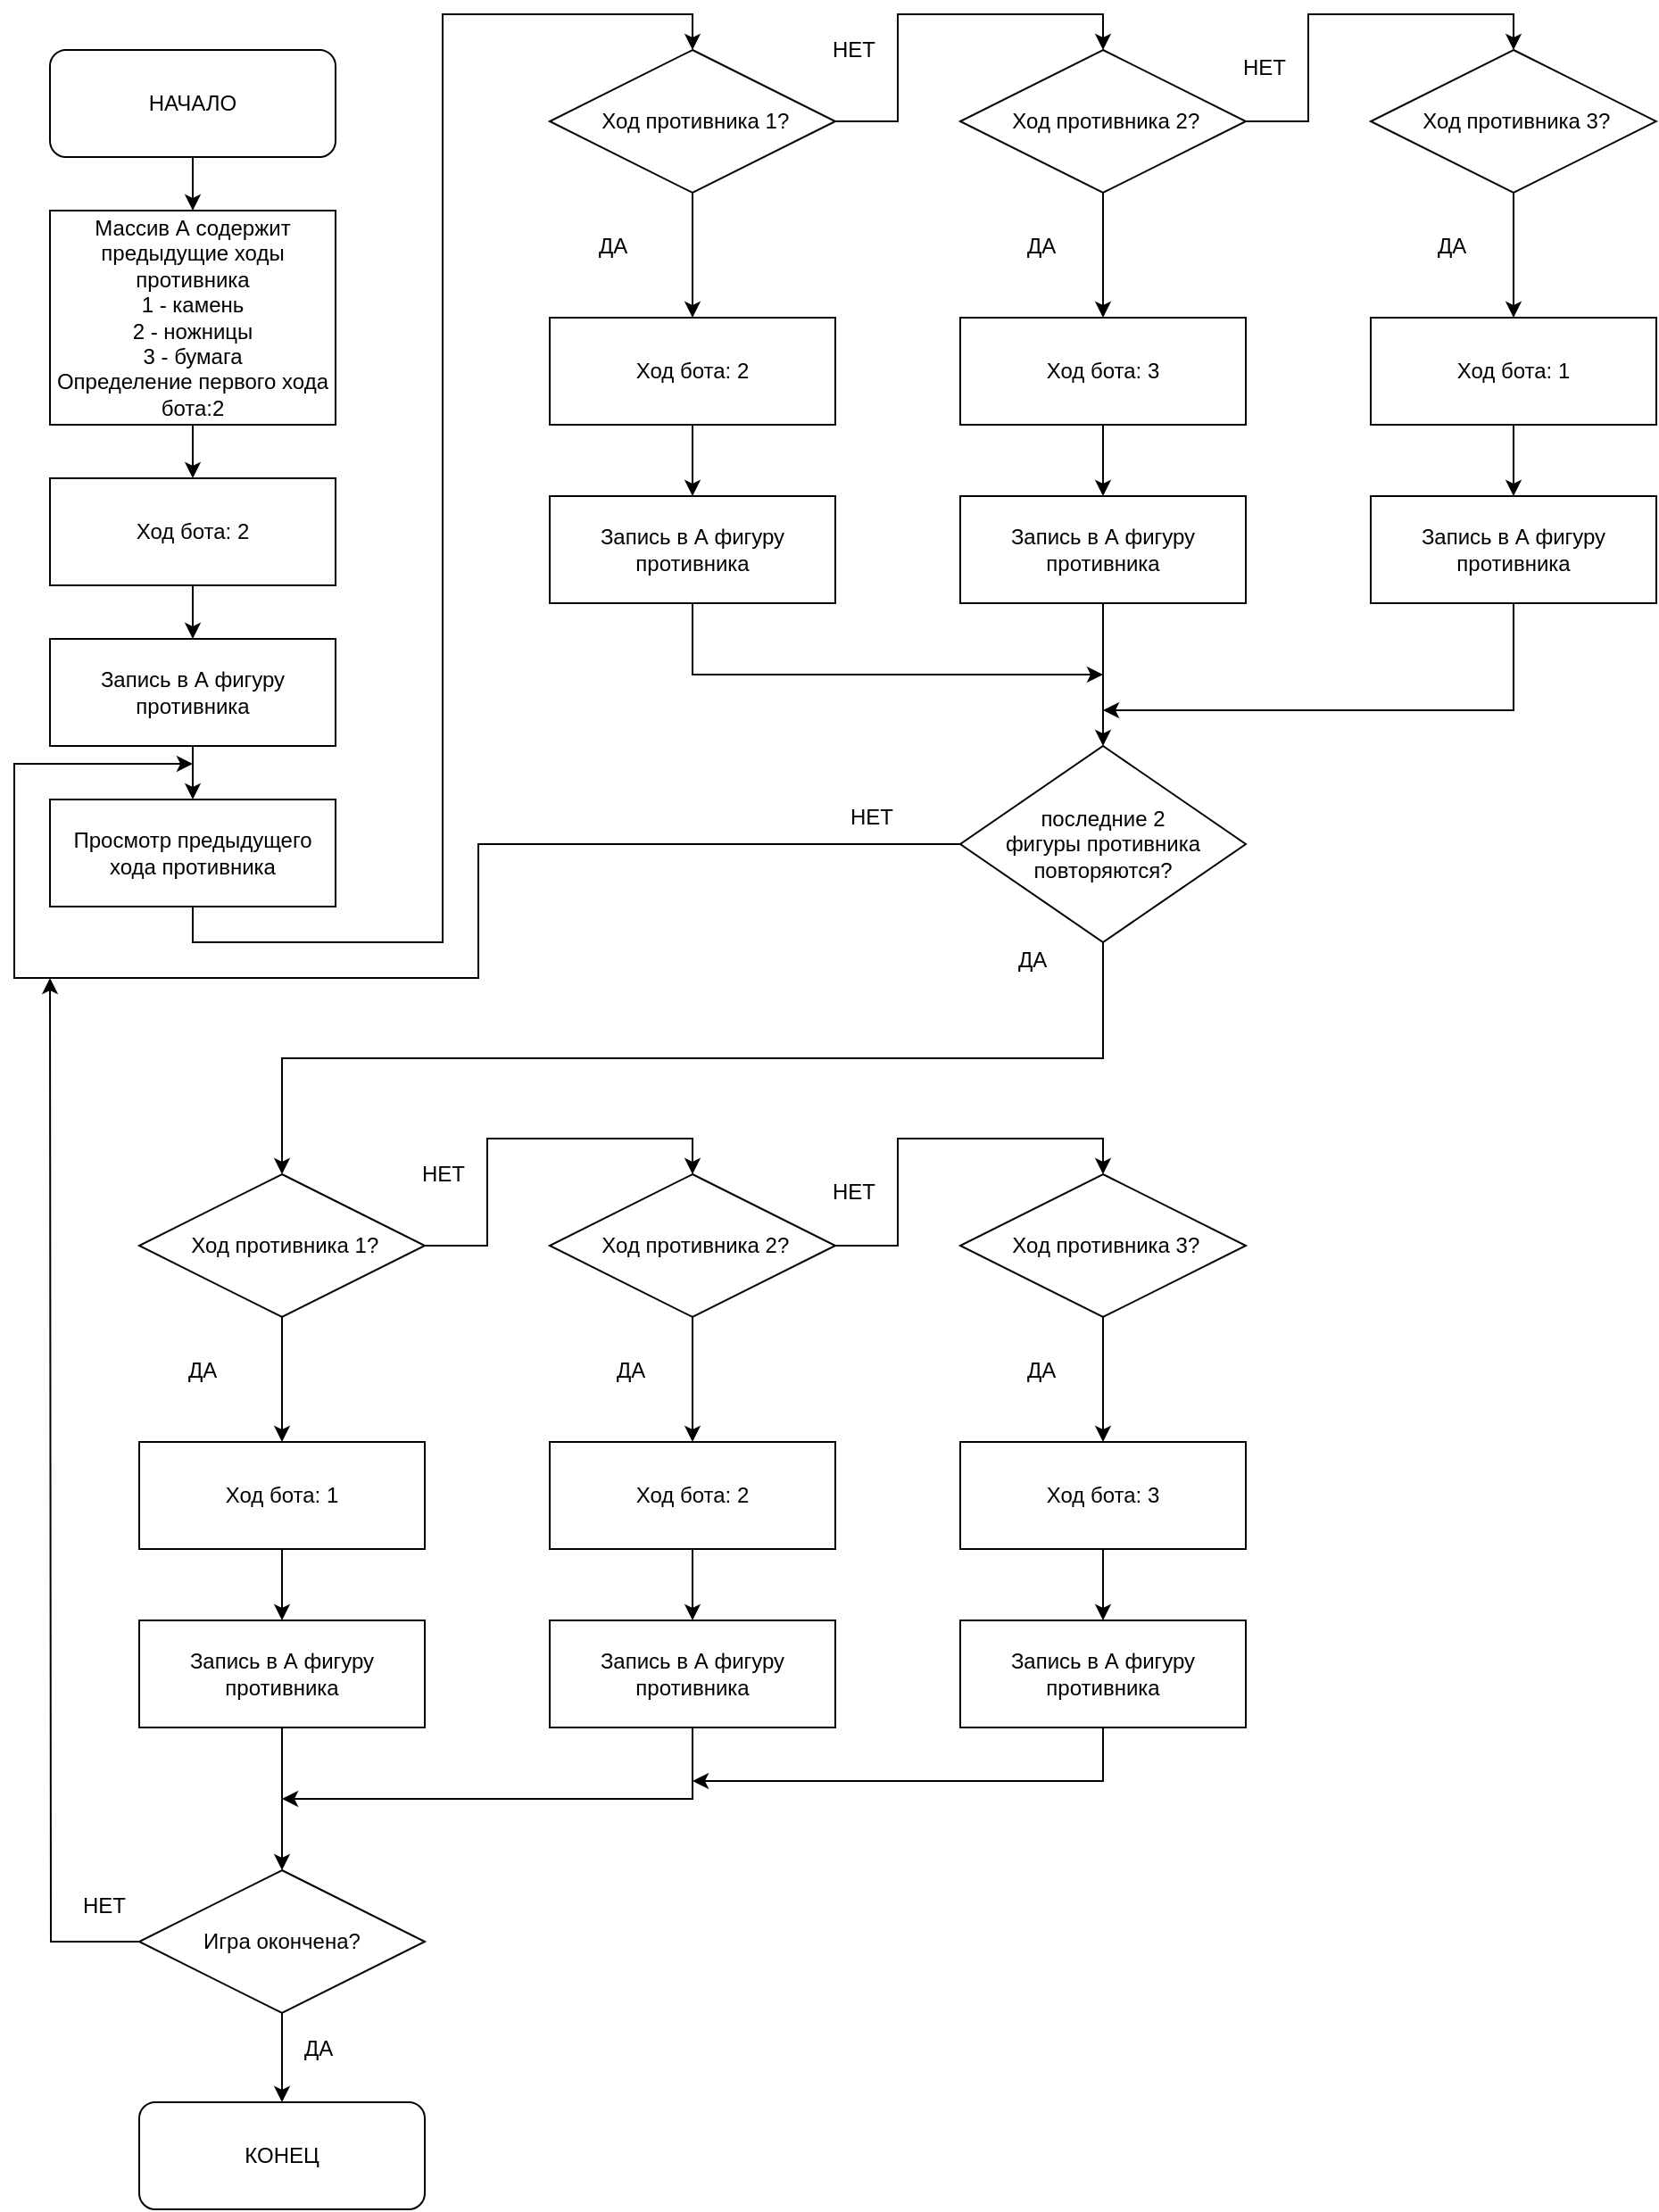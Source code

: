 <mxfile version="15.5.2" type="device"><diagram id="L1BpCVwcEfiz-ko_VBwu" name="Page-1"><mxGraphModel dx="1422" dy="705" grid="1" gridSize="10" guides="1" tooltips="1" connect="1" arrows="1" fold="1" page="1" pageScale="1" pageWidth="1169" pageHeight="1654" math="0" shadow="0"><root><mxCell id="0"/><mxCell id="1" parent="0"/><mxCell id="MzzoymH7LrAbKC_WGJzt-3" style="edgeStyle=orthogonalEdgeStyle;rounded=0;orthogonalLoop=1;jettySize=auto;html=1;exitX=0.5;exitY=1;exitDx=0;exitDy=0;entryX=0.5;entryY=0;entryDx=0;entryDy=0;" parent="1" source="MzzoymH7LrAbKC_WGJzt-1" target="MzzoymH7LrAbKC_WGJzt-2" edge="1"><mxGeometry relative="1" as="geometry"/></mxCell><mxCell id="MzzoymH7LrAbKC_WGJzt-1" value="НАЧАЛО" style="rounded=1;whiteSpace=wrap;html=1;" parent="1" vertex="1"><mxGeometry x="40" y="40" width="160" height="60" as="geometry"/></mxCell><mxCell id="MzzoymH7LrAbKC_WGJzt-5" style="edgeStyle=orthogonalEdgeStyle;rounded=0;orthogonalLoop=1;jettySize=auto;html=1;exitX=0.5;exitY=1;exitDx=0;exitDy=0;entryX=0.5;entryY=0;entryDx=0;entryDy=0;" parent="1" source="MzzoymH7LrAbKC_WGJzt-2" target="MzzoymH7LrAbKC_WGJzt-4" edge="1"><mxGeometry relative="1" as="geometry"/></mxCell><mxCell id="MzzoymH7LrAbKC_WGJzt-2" value="Массив А содержит предыдущие ходы противника&lt;br&gt;1 - камень&lt;br&gt;2 - ножницы&lt;br&gt;3 - бумага&lt;br&gt;Определение первого хода бота:2" style="rounded=0;whiteSpace=wrap;html=1;" parent="1" vertex="1"><mxGeometry x="40" y="130" width="160" height="120" as="geometry"/></mxCell><mxCell id="2B9eKhFXvu7I_lKiFfVn-2" style="edgeStyle=orthogonalEdgeStyle;rounded=0;orthogonalLoop=1;jettySize=auto;html=1;exitX=0.5;exitY=1;exitDx=0;exitDy=0;entryX=0.5;entryY=0;entryDx=0;entryDy=0;" edge="1" parent="1" source="MzzoymH7LrAbKC_WGJzt-4" target="2B9eKhFXvu7I_lKiFfVn-1"><mxGeometry relative="1" as="geometry"/></mxCell><mxCell id="MzzoymH7LrAbKC_WGJzt-4" value="Ход бота: 2" style="rounded=0;whiteSpace=wrap;html=1;" parent="1" vertex="1"><mxGeometry x="40" y="280" width="160" height="60" as="geometry"/></mxCell><mxCell id="2B9eKhFXvu7I_lKiFfVn-4" style="edgeStyle=orthogonalEdgeStyle;rounded=0;orthogonalLoop=1;jettySize=auto;html=1;exitX=0.5;exitY=1;exitDx=0;exitDy=0;entryX=0.5;entryY=0;entryDx=0;entryDy=0;" edge="1" parent="1" source="MzzoymH7LrAbKC_WGJzt-6" target="MzzoymH7LrAbKC_WGJzt-8"><mxGeometry relative="1" as="geometry"/></mxCell><mxCell id="MzzoymH7LrAbKC_WGJzt-6" value="Просмотр предыдущего хода противника" style="rounded=0;whiteSpace=wrap;html=1;" parent="1" vertex="1"><mxGeometry x="40" y="460" width="160" height="60" as="geometry"/></mxCell><mxCell id="MzzoymH7LrAbKC_WGJzt-11" style="edgeStyle=orthogonalEdgeStyle;rounded=0;orthogonalLoop=1;jettySize=auto;html=1;exitX=0.5;exitY=1;exitDx=0;exitDy=0;entryX=0.5;entryY=0;entryDx=0;entryDy=0;" parent="1" source="MzzoymH7LrAbKC_WGJzt-8" target="MzzoymH7LrAbKC_WGJzt-10" edge="1"><mxGeometry relative="1" as="geometry"/></mxCell><mxCell id="MzzoymH7LrAbKC_WGJzt-14" style="edgeStyle=orthogonalEdgeStyle;rounded=0;orthogonalLoop=1;jettySize=auto;html=1;exitX=1;exitY=0.5;exitDx=0;exitDy=0;entryX=0.5;entryY=0;entryDx=0;entryDy=0;" parent="1" source="MzzoymH7LrAbKC_WGJzt-8" target="MzzoymH7LrAbKC_WGJzt-13" edge="1"><mxGeometry relative="1" as="geometry"/></mxCell><mxCell id="MzzoymH7LrAbKC_WGJzt-8" value="&amp;nbsp;Ход противника 1?" style="rhombus;whiteSpace=wrap;html=1;" parent="1" vertex="1"><mxGeometry x="320" y="40" width="160" height="80" as="geometry"/></mxCell><mxCell id="2B9eKhFXvu7I_lKiFfVn-7" style="edgeStyle=orthogonalEdgeStyle;rounded=0;orthogonalLoop=1;jettySize=auto;html=1;exitX=0.5;exitY=1;exitDx=0;exitDy=0;entryX=0.5;entryY=0;entryDx=0;entryDy=0;" edge="1" parent="1" source="MzzoymH7LrAbKC_WGJzt-10" target="2B9eKhFXvu7I_lKiFfVn-6"><mxGeometry relative="1" as="geometry"/></mxCell><mxCell id="MzzoymH7LrAbKC_WGJzt-10" value="Ход бота: 2" style="rounded=0;whiteSpace=wrap;html=1;" parent="1" vertex="1"><mxGeometry x="320" y="190" width="160" height="60" as="geometry"/></mxCell><mxCell id="MzzoymH7LrAbKC_WGJzt-12" value="ДА" style="text;html=1;align=center;verticalAlign=middle;resizable=0;points=[];autosize=1;strokeColor=none;fillColor=none;" parent="1" vertex="1"><mxGeometry x="340" y="140" width="30" height="20" as="geometry"/></mxCell><mxCell id="MzzoymH7LrAbKC_WGJzt-17" style="edgeStyle=orthogonalEdgeStyle;rounded=0;orthogonalLoop=1;jettySize=auto;html=1;exitX=0.5;exitY=1;exitDx=0;exitDy=0;" parent="1" source="MzzoymH7LrAbKC_WGJzt-13" target="MzzoymH7LrAbKC_WGJzt-16" edge="1"><mxGeometry relative="1" as="geometry"/></mxCell><mxCell id="MzzoymH7LrAbKC_WGJzt-23" style="edgeStyle=orthogonalEdgeStyle;rounded=0;orthogonalLoop=1;jettySize=auto;html=1;exitX=1;exitY=0.5;exitDx=0;exitDy=0;entryX=0.5;entryY=0;entryDx=0;entryDy=0;" parent="1" source="MzzoymH7LrAbKC_WGJzt-13" target="MzzoymH7LrAbKC_WGJzt-20" edge="1"><mxGeometry relative="1" as="geometry"/></mxCell><mxCell id="MzzoymH7LrAbKC_WGJzt-13" value="&amp;nbsp;Ход противника 2?" style="rhombus;whiteSpace=wrap;html=1;" parent="1" vertex="1"><mxGeometry x="550" y="40" width="160" height="80" as="geometry"/></mxCell><mxCell id="MzzoymH7LrAbKC_WGJzt-15" value="НЕТ" style="text;html=1;align=center;verticalAlign=middle;resizable=0;points=[];autosize=1;strokeColor=none;fillColor=none;" parent="1" vertex="1"><mxGeometry x="470" y="30" width="40" height="20" as="geometry"/></mxCell><mxCell id="2B9eKhFXvu7I_lKiFfVn-9" style="edgeStyle=orthogonalEdgeStyle;rounded=0;orthogonalLoop=1;jettySize=auto;html=1;exitX=0.5;exitY=1;exitDx=0;exitDy=0;" edge="1" parent="1" source="MzzoymH7LrAbKC_WGJzt-16" target="2B9eKhFXvu7I_lKiFfVn-8"><mxGeometry relative="1" as="geometry"/></mxCell><mxCell id="MzzoymH7LrAbKC_WGJzt-16" value="Ход бота: 3" style="rounded=0;whiteSpace=wrap;html=1;" parent="1" vertex="1"><mxGeometry x="550" y="190" width="160" height="60" as="geometry"/></mxCell><mxCell id="MzzoymH7LrAbKC_WGJzt-18" value="ДА" style="text;html=1;align=center;verticalAlign=middle;resizable=0;points=[];autosize=1;strokeColor=none;fillColor=none;" parent="1" vertex="1"><mxGeometry x="580" y="140" width="30" height="20" as="geometry"/></mxCell><mxCell id="MzzoymH7LrAbKC_WGJzt-19" style="edgeStyle=orthogonalEdgeStyle;rounded=0;orthogonalLoop=1;jettySize=auto;html=1;exitX=0.5;exitY=1;exitDx=0;exitDy=0;" parent="1" source="MzzoymH7LrAbKC_WGJzt-20" target="MzzoymH7LrAbKC_WGJzt-21" edge="1"><mxGeometry relative="1" as="geometry"/></mxCell><mxCell id="MzzoymH7LrAbKC_WGJzt-20" value="&amp;nbsp;Ход противника 3?" style="rhombus;whiteSpace=wrap;html=1;" parent="1" vertex="1"><mxGeometry x="780" y="40" width="160" height="80" as="geometry"/></mxCell><mxCell id="2B9eKhFXvu7I_lKiFfVn-11" style="edgeStyle=orthogonalEdgeStyle;rounded=0;orthogonalLoop=1;jettySize=auto;html=1;exitX=0.5;exitY=1;exitDx=0;exitDy=0;entryX=0.5;entryY=0;entryDx=0;entryDy=0;" edge="1" parent="1" source="MzzoymH7LrAbKC_WGJzt-21" target="2B9eKhFXvu7I_lKiFfVn-10"><mxGeometry relative="1" as="geometry"/></mxCell><mxCell id="MzzoymH7LrAbKC_WGJzt-21" value="Ход бота: 1" style="rounded=0;whiteSpace=wrap;html=1;" parent="1" vertex="1"><mxGeometry x="780" y="190" width="160" height="60" as="geometry"/></mxCell><mxCell id="MzzoymH7LrAbKC_WGJzt-22" value="ДА" style="text;html=1;align=center;verticalAlign=middle;resizable=0;points=[];autosize=1;strokeColor=none;fillColor=none;" parent="1" vertex="1"><mxGeometry x="810" y="140" width="30" height="20" as="geometry"/></mxCell><mxCell id="MzzoymH7LrAbKC_WGJzt-24" value="НЕТ" style="text;html=1;align=center;verticalAlign=middle;resizable=0;points=[];autosize=1;strokeColor=none;fillColor=none;" parent="1" vertex="1"><mxGeometry x="700" y="40" width="40" height="20" as="geometry"/></mxCell><mxCell id="MzzoymH7LrAbKC_WGJzt-32" style="edgeStyle=orthogonalEdgeStyle;rounded=0;orthogonalLoop=1;jettySize=auto;html=1;exitX=0.5;exitY=1;exitDx=0;exitDy=0;entryX=0.5;entryY=0;entryDx=0;entryDy=0;" parent="1" source="MzzoymH7LrAbKC_WGJzt-25" target="MzzoymH7LrAbKC_WGJzt-31" edge="1"><mxGeometry relative="1" as="geometry"/></mxCell><mxCell id="2B9eKhFXvu7I_lKiFfVn-42" style="edgeStyle=orthogonalEdgeStyle;rounded=0;orthogonalLoop=1;jettySize=auto;html=1;exitX=0;exitY=0.5;exitDx=0;exitDy=0;" edge="1" parent="1" source="MzzoymH7LrAbKC_WGJzt-25"><mxGeometry relative="1" as="geometry"><mxPoint x="40" y="560" as="targetPoint"/></mxGeometry></mxCell><mxCell id="MzzoymH7LrAbKC_WGJzt-25" value="Игра окончена?" style="rhombus;whiteSpace=wrap;html=1;" parent="1" vertex="1"><mxGeometry x="90" y="1060" width="160" height="80" as="geometry"/></mxCell><mxCell id="MzzoymH7LrAbKC_WGJzt-30" value="НЕТ" style="text;html=1;align=center;verticalAlign=middle;resizable=0;points=[];autosize=1;strokeColor=none;fillColor=none;" parent="1" vertex="1"><mxGeometry x="50" y="1070" width="40" height="20" as="geometry"/></mxCell><mxCell id="MzzoymH7LrAbKC_WGJzt-31" value="КОНЕЦ" style="rounded=1;whiteSpace=wrap;html=1;" parent="1" vertex="1"><mxGeometry x="90" y="1190" width="160" height="60" as="geometry"/></mxCell><mxCell id="MzzoymH7LrAbKC_WGJzt-33" value="ДА" style="text;html=1;align=center;verticalAlign=middle;resizable=0;points=[];autosize=1;strokeColor=none;fillColor=none;" parent="1" vertex="1"><mxGeometry x="175" y="1150" width="30" height="20" as="geometry"/></mxCell><mxCell id="2B9eKhFXvu7I_lKiFfVn-3" style="edgeStyle=orthogonalEdgeStyle;rounded=0;orthogonalLoop=1;jettySize=auto;html=1;exitX=0.5;exitY=1;exitDx=0;exitDy=0;entryX=0.5;entryY=0;entryDx=0;entryDy=0;" edge="1" parent="1" source="2B9eKhFXvu7I_lKiFfVn-1" target="MzzoymH7LrAbKC_WGJzt-6"><mxGeometry relative="1" as="geometry"/></mxCell><mxCell id="2B9eKhFXvu7I_lKiFfVn-1" value="Запись в А фигуру противника" style="rounded=0;whiteSpace=wrap;html=1;" vertex="1" parent="1"><mxGeometry x="40" y="370" width="160" height="60" as="geometry"/></mxCell><mxCell id="2B9eKhFXvu7I_lKiFfVn-15" style="edgeStyle=orthogonalEdgeStyle;rounded=0;orthogonalLoop=1;jettySize=auto;html=1;exitX=0;exitY=0.5;exitDx=0;exitDy=0;" edge="1" parent="1" source="2B9eKhFXvu7I_lKiFfVn-5"><mxGeometry relative="1" as="geometry"><mxPoint x="120" y="440" as="targetPoint"/><Array as="points"><mxPoint x="280" y="485"/><mxPoint x="280" y="560"/><mxPoint x="20" y="560"/><mxPoint x="20" y="440"/></Array></mxGeometry></mxCell><mxCell id="2B9eKhFXvu7I_lKiFfVn-39" style="edgeStyle=orthogonalEdgeStyle;rounded=0;orthogonalLoop=1;jettySize=auto;html=1;exitX=0.5;exitY=1;exitDx=0;exitDy=0;entryX=0.5;entryY=0;entryDx=0;entryDy=0;" edge="1" parent="1" source="2B9eKhFXvu7I_lKiFfVn-5" target="2B9eKhFXvu7I_lKiFfVn-19"><mxGeometry relative="1" as="geometry"/></mxCell><mxCell id="2B9eKhFXvu7I_lKiFfVn-5" value="последние 2 &lt;br&gt;фигуры противника &lt;br&gt;повторяются?" style="rhombus;whiteSpace=wrap;html=1;" vertex="1" parent="1"><mxGeometry x="550" y="430" width="160" height="110" as="geometry"/></mxCell><mxCell id="2B9eKhFXvu7I_lKiFfVn-13" style="edgeStyle=orthogonalEdgeStyle;rounded=0;orthogonalLoop=1;jettySize=auto;html=1;exitX=0.5;exitY=1;exitDx=0;exitDy=0;" edge="1" parent="1" source="2B9eKhFXvu7I_lKiFfVn-6"><mxGeometry relative="1" as="geometry"><mxPoint x="630" y="390" as="targetPoint"/><Array as="points"><mxPoint x="400" y="390"/></Array></mxGeometry></mxCell><mxCell id="2B9eKhFXvu7I_lKiFfVn-6" value="Запись в А фигуру противника" style="rounded=0;whiteSpace=wrap;html=1;" vertex="1" parent="1"><mxGeometry x="320" y="290" width="160" height="60" as="geometry"/></mxCell><mxCell id="2B9eKhFXvu7I_lKiFfVn-12" style="edgeStyle=orthogonalEdgeStyle;rounded=0;orthogonalLoop=1;jettySize=auto;html=1;exitX=0.5;exitY=1;exitDx=0;exitDy=0;entryX=0.5;entryY=0;entryDx=0;entryDy=0;" edge="1" parent="1" source="2B9eKhFXvu7I_lKiFfVn-8" target="2B9eKhFXvu7I_lKiFfVn-5"><mxGeometry relative="1" as="geometry"/></mxCell><mxCell id="2B9eKhFXvu7I_lKiFfVn-8" value="Запись в А фигуру противника" style="rounded=0;whiteSpace=wrap;html=1;" vertex="1" parent="1"><mxGeometry x="550" y="290" width="160" height="60" as="geometry"/></mxCell><mxCell id="2B9eKhFXvu7I_lKiFfVn-14" style="edgeStyle=orthogonalEdgeStyle;rounded=0;orthogonalLoop=1;jettySize=auto;html=1;exitX=0.5;exitY=1;exitDx=0;exitDy=0;" edge="1" parent="1" source="2B9eKhFXvu7I_lKiFfVn-10"><mxGeometry relative="1" as="geometry"><mxPoint x="630" y="410" as="targetPoint"/><Array as="points"><mxPoint x="860" y="410"/></Array></mxGeometry></mxCell><mxCell id="2B9eKhFXvu7I_lKiFfVn-10" value="Запись в А фигуру противника" style="rounded=0;whiteSpace=wrap;html=1;" vertex="1" parent="1"><mxGeometry x="780" y="290" width="160" height="60" as="geometry"/></mxCell><mxCell id="2B9eKhFXvu7I_lKiFfVn-16" value="НЕТ" style="text;html=1;align=center;verticalAlign=middle;resizable=0;points=[];autosize=1;strokeColor=none;fillColor=none;" vertex="1" parent="1"><mxGeometry x="480" y="460" width="40" height="20" as="geometry"/></mxCell><mxCell id="2B9eKhFXvu7I_lKiFfVn-17" style="edgeStyle=orthogonalEdgeStyle;rounded=0;orthogonalLoop=1;jettySize=auto;html=1;exitX=0.5;exitY=1;exitDx=0;exitDy=0;entryX=0.5;entryY=0;entryDx=0;entryDy=0;" edge="1" parent="1" source="2B9eKhFXvu7I_lKiFfVn-19" target="2B9eKhFXvu7I_lKiFfVn-21"><mxGeometry relative="1" as="geometry"/></mxCell><mxCell id="2B9eKhFXvu7I_lKiFfVn-18" style="edgeStyle=orthogonalEdgeStyle;rounded=0;orthogonalLoop=1;jettySize=auto;html=1;exitX=1;exitY=0.5;exitDx=0;exitDy=0;entryX=0.5;entryY=0;entryDx=0;entryDy=0;" edge="1" parent="1" source="2B9eKhFXvu7I_lKiFfVn-19" target="2B9eKhFXvu7I_lKiFfVn-25"><mxGeometry relative="1" as="geometry"/></mxCell><mxCell id="2B9eKhFXvu7I_lKiFfVn-19" value="&amp;nbsp;Ход противника 1?" style="rhombus;whiteSpace=wrap;html=1;" vertex="1" parent="1"><mxGeometry x="90" y="670" width="160" height="80" as="geometry"/></mxCell><mxCell id="2B9eKhFXvu7I_lKiFfVn-20" style="edgeStyle=orthogonalEdgeStyle;rounded=0;orthogonalLoop=1;jettySize=auto;html=1;exitX=0.5;exitY=1;exitDx=0;exitDy=0;entryX=0.5;entryY=0;entryDx=0;entryDy=0;" edge="1" parent="1" source="2B9eKhFXvu7I_lKiFfVn-21" target="2B9eKhFXvu7I_lKiFfVn-36"><mxGeometry relative="1" as="geometry"/></mxCell><mxCell id="2B9eKhFXvu7I_lKiFfVn-21" value="Ход бота: 1" style="rounded=0;whiteSpace=wrap;html=1;" vertex="1" parent="1"><mxGeometry x="90" y="820" width="160" height="60" as="geometry"/></mxCell><mxCell id="2B9eKhFXvu7I_lKiFfVn-22" value="ДА" style="text;html=1;align=center;verticalAlign=middle;resizable=0;points=[];autosize=1;strokeColor=none;fillColor=none;" vertex="1" parent="1"><mxGeometry x="110" y="770" width="30" height="20" as="geometry"/></mxCell><mxCell id="2B9eKhFXvu7I_lKiFfVn-23" style="edgeStyle=orthogonalEdgeStyle;rounded=0;orthogonalLoop=1;jettySize=auto;html=1;exitX=0.5;exitY=1;exitDx=0;exitDy=0;" edge="1" parent="1" source="2B9eKhFXvu7I_lKiFfVn-25" target="2B9eKhFXvu7I_lKiFfVn-28"><mxGeometry relative="1" as="geometry"/></mxCell><mxCell id="2B9eKhFXvu7I_lKiFfVn-24" style="edgeStyle=orthogonalEdgeStyle;rounded=0;orthogonalLoop=1;jettySize=auto;html=1;exitX=1;exitY=0.5;exitDx=0;exitDy=0;entryX=0.5;entryY=0;entryDx=0;entryDy=0;" edge="1" parent="1" source="2B9eKhFXvu7I_lKiFfVn-25" target="2B9eKhFXvu7I_lKiFfVn-31"><mxGeometry relative="1" as="geometry"/></mxCell><mxCell id="2B9eKhFXvu7I_lKiFfVn-25" value="&amp;nbsp;Ход противника 2?" style="rhombus;whiteSpace=wrap;html=1;" vertex="1" parent="1"><mxGeometry x="320" y="670" width="160" height="80" as="geometry"/></mxCell><mxCell id="2B9eKhFXvu7I_lKiFfVn-26" value="НЕТ" style="text;html=1;align=center;verticalAlign=middle;resizable=0;points=[];autosize=1;strokeColor=none;fillColor=none;" vertex="1" parent="1"><mxGeometry x="240" y="660" width="40" height="20" as="geometry"/></mxCell><mxCell id="2B9eKhFXvu7I_lKiFfVn-27" style="edgeStyle=orthogonalEdgeStyle;rounded=0;orthogonalLoop=1;jettySize=auto;html=1;exitX=0.5;exitY=1;exitDx=0;exitDy=0;" edge="1" parent="1" source="2B9eKhFXvu7I_lKiFfVn-28" target="2B9eKhFXvu7I_lKiFfVn-37"><mxGeometry relative="1" as="geometry"/></mxCell><mxCell id="2B9eKhFXvu7I_lKiFfVn-28" value="Ход бота: 2" style="rounded=0;whiteSpace=wrap;html=1;" vertex="1" parent="1"><mxGeometry x="320" y="820" width="160" height="60" as="geometry"/></mxCell><mxCell id="2B9eKhFXvu7I_lKiFfVn-29" value="ДА" style="text;html=1;align=center;verticalAlign=middle;resizable=0;points=[];autosize=1;strokeColor=none;fillColor=none;" vertex="1" parent="1"><mxGeometry x="350" y="770" width="30" height="20" as="geometry"/></mxCell><mxCell id="2B9eKhFXvu7I_lKiFfVn-30" style="edgeStyle=orthogonalEdgeStyle;rounded=0;orthogonalLoop=1;jettySize=auto;html=1;exitX=0.5;exitY=1;exitDx=0;exitDy=0;" edge="1" parent="1" source="2B9eKhFXvu7I_lKiFfVn-31" target="2B9eKhFXvu7I_lKiFfVn-33"><mxGeometry relative="1" as="geometry"/></mxCell><mxCell id="2B9eKhFXvu7I_lKiFfVn-31" value="&amp;nbsp;Ход противника 3?" style="rhombus;whiteSpace=wrap;html=1;" vertex="1" parent="1"><mxGeometry x="550" y="670" width="160" height="80" as="geometry"/></mxCell><mxCell id="2B9eKhFXvu7I_lKiFfVn-32" style="edgeStyle=orthogonalEdgeStyle;rounded=0;orthogonalLoop=1;jettySize=auto;html=1;exitX=0.5;exitY=1;exitDx=0;exitDy=0;entryX=0.5;entryY=0;entryDx=0;entryDy=0;" edge="1" parent="1" source="2B9eKhFXvu7I_lKiFfVn-33" target="2B9eKhFXvu7I_lKiFfVn-38"><mxGeometry relative="1" as="geometry"/></mxCell><mxCell id="2B9eKhFXvu7I_lKiFfVn-33" value="Ход бота: 3" style="rounded=0;whiteSpace=wrap;html=1;" vertex="1" parent="1"><mxGeometry x="550" y="820" width="160" height="60" as="geometry"/></mxCell><mxCell id="2B9eKhFXvu7I_lKiFfVn-34" value="ДА" style="text;html=1;align=center;verticalAlign=middle;resizable=0;points=[];autosize=1;strokeColor=none;fillColor=none;" vertex="1" parent="1"><mxGeometry x="580" y="770" width="30" height="20" as="geometry"/></mxCell><mxCell id="2B9eKhFXvu7I_lKiFfVn-35" value="НЕТ" style="text;html=1;align=center;verticalAlign=middle;resizable=0;points=[];autosize=1;strokeColor=none;fillColor=none;" vertex="1" parent="1"><mxGeometry x="470" y="670" width="40" height="20" as="geometry"/></mxCell><mxCell id="2B9eKhFXvu7I_lKiFfVn-41" style="edgeStyle=orthogonalEdgeStyle;rounded=0;orthogonalLoop=1;jettySize=auto;html=1;exitX=0.5;exitY=1;exitDx=0;exitDy=0;entryX=0.5;entryY=0;entryDx=0;entryDy=0;" edge="1" parent="1" source="2B9eKhFXvu7I_lKiFfVn-36" target="MzzoymH7LrAbKC_WGJzt-25"><mxGeometry relative="1" as="geometry"/></mxCell><mxCell id="2B9eKhFXvu7I_lKiFfVn-36" value="Запись в А фигуру противника" style="rounded=0;whiteSpace=wrap;html=1;" vertex="1" parent="1"><mxGeometry x="90" y="920" width="160" height="60" as="geometry"/></mxCell><mxCell id="2B9eKhFXvu7I_lKiFfVn-43" style="edgeStyle=orthogonalEdgeStyle;rounded=0;orthogonalLoop=1;jettySize=auto;html=1;exitX=0.5;exitY=1;exitDx=0;exitDy=0;" edge="1" parent="1" source="2B9eKhFXvu7I_lKiFfVn-37"><mxGeometry relative="1" as="geometry"><mxPoint x="170" y="1020" as="targetPoint"/><Array as="points"><mxPoint x="400" y="1020"/></Array></mxGeometry></mxCell><mxCell id="2B9eKhFXvu7I_lKiFfVn-37" value="Запись в А фигуру противника" style="rounded=0;whiteSpace=wrap;html=1;" vertex="1" parent="1"><mxGeometry x="320" y="920" width="160" height="60" as="geometry"/></mxCell><mxCell id="2B9eKhFXvu7I_lKiFfVn-44" style="edgeStyle=orthogonalEdgeStyle;rounded=0;orthogonalLoop=1;jettySize=auto;html=1;exitX=0.5;exitY=1;exitDx=0;exitDy=0;" edge="1" parent="1" source="2B9eKhFXvu7I_lKiFfVn-38"><mxGeometry relative="1" as="geometry"><mxPoint x="400" y="1010" as="targetPoint"/><Array as="points"><mxPoint x="630" y="1010"/></Array></mxGeometry></mxCell><mxCell id="2B9eKhFXvu7I_lKiFfVn-38" value="Запись в А фигуру противника" style="rounded=0;whiteSpace=wrap;html=1;" vertex="1" parent="1"><mxGeometry x="550" y="920" width="160" height="60" as="geometry"/></mxCell><mxCell id="2B9eKhFXvu7I_lKiFfVn-40" value="ДА" style="text;html=1;align=center;verticalAlign=middle;resizable=0;points=[];autosize=1;strokeColor=none;fillColor=none;" vertex="1" parent="1"><mxGeometry x="575" y="540" width="30" height="20" as="geometry"/></mxCell></root></mxGraphModel></diagram></mxfile>